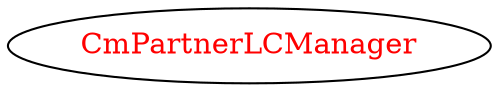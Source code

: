digraph dependencyGraph {
 concentrate=true;
 ranksep="2.0";
 rankdir="LR"; 
 splines="ortho";
"CmPartnerLCManager" [fontcolor="red"];
}